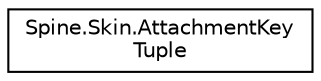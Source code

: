 digraph "그래픽컬한 클래스 계통도"
{
 // LATEX_PDF_SIZE
  edge [fontname="Helvetica",fontsize="10",labelfontname="Helvetica",labelfontsize="10"];
  node [fontname="Helvetica",fontsize="10",shape=record];
  rankdir="LR";
  Node0 [label="Spine.Skin.AttachmentKey\lTuple",height=0.2,width=0.4,color="black", fillcolor="white", style="filled",URL="$struct_spine_1_1_skin_1_1_attachment_key_tuple.html",tooltip=" "];
}
